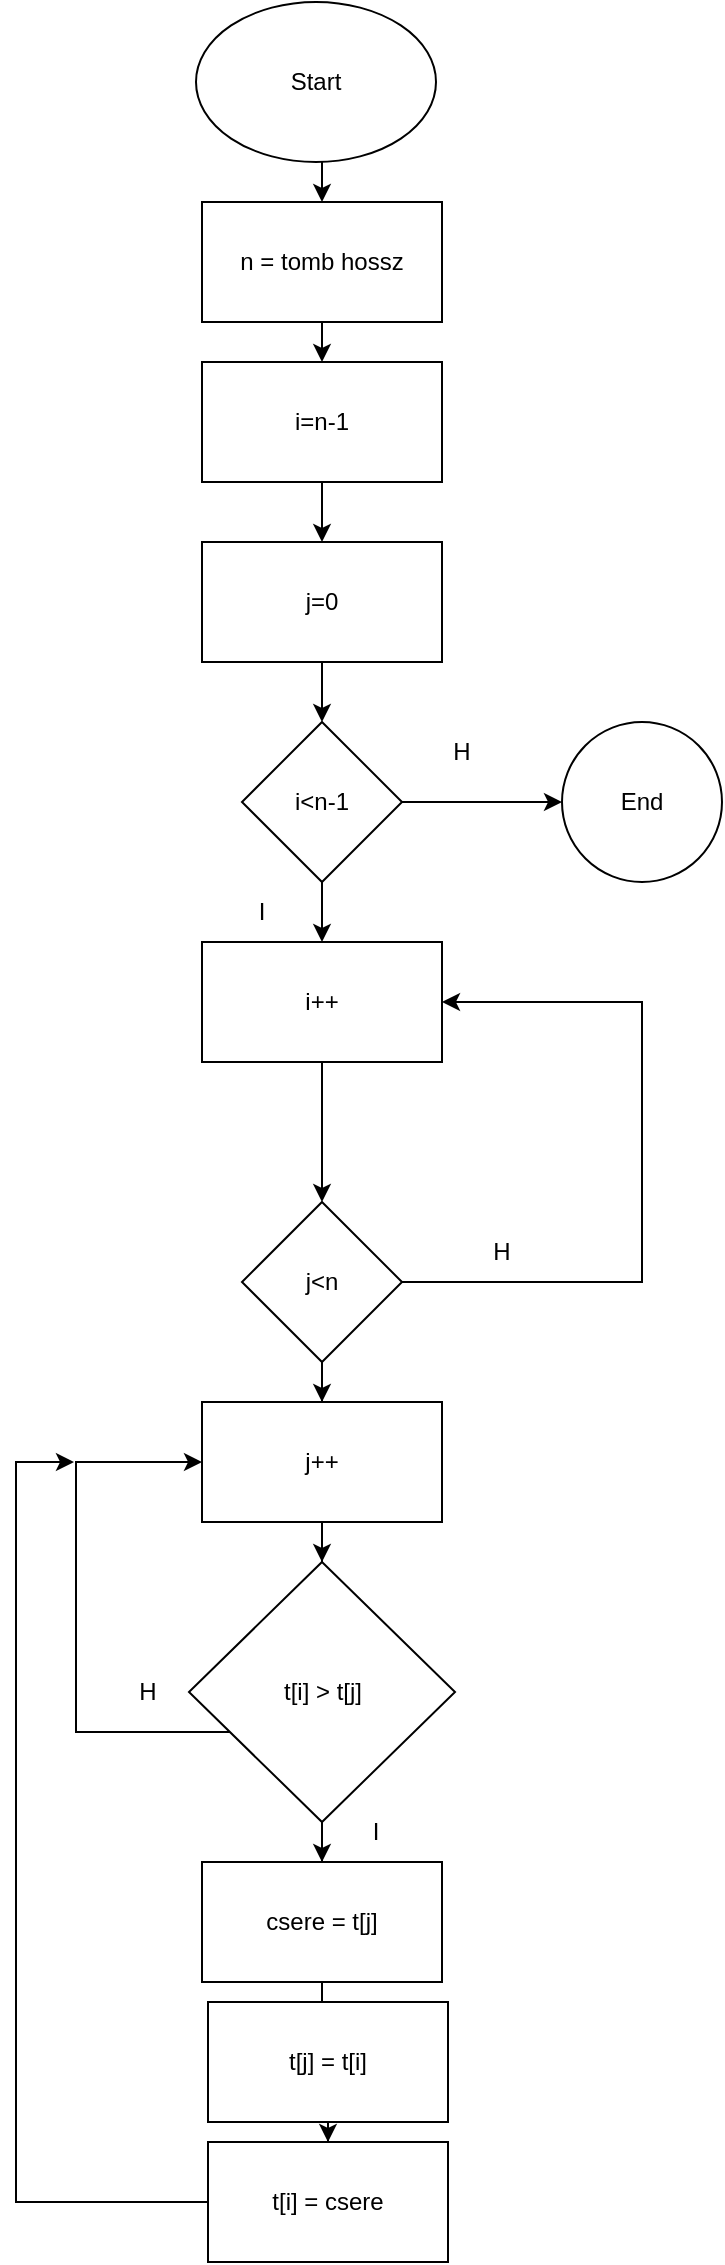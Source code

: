 <mxfile version="21.3.4" type="device">
  <diagram id="C5RBs43oDa-KdzZeNtuy" name="Page-1">
    <mxGraphModel dx="1434" dy="802" grid="1" gridSize="10" guides="1" tooltips="1" connect="1" arrows="1" fold="1" page="1" pageScale="1" pageWidth="827" pageHeight="1169" math="0" shadow="0">
      <root>
        <mxCell id="WIyWlLk6GJQsqaUBKTNV-0" />
        <mxCell id="WIyWlLk6GJQsqaUBKTNV-1" parent="WIyWlLk6GJQsqaUBKTNV-0" />
        <mxCell id="2juNwGn-K4WNFC6dW-3t-93" value="" style="edgeStyle=orthogonalEdgeStyle;rounded=0;orthogonalLoop=1;jettySize=auto;html=1;" edge="1" parent="WIyWlLk6GJQsqaUBKTNV-1" source="2juNwGn-K4WNFC6dW-3t-124" target="2juNwGn-K4WNFC6dW-3t-96">
          <mxGeometry relative="1" as="geometry">
            <Array as="points">
              <mxPoint x="254" y="180" />
              <mxPoint x="254" y="180" />
            </Array>
          </mxGeometry>
        </mxCell>
        <mxCell id="2juNwGn-K4WNFC6dW-3t-94" value="Start&lt;br&gt;" style="ellipse;whiteSpace=wrap;html=1;" vertex="1" parent="WIyWlLk6GJQsqaUBKTNV-1">
          <mxGeometry x="191" y="60" width="120" height="80" as="geometry" />
        </mxCell>
        <mxCell id="2juNwGn-K4WNFC6dW-3t-95" value="" style="edgeStyle=orthogonalEdgeStyle;rounded=0;orthogonalLoop=1;jettySize=auto;html=1;" edge="1" parent="WIyWlLk6GJQsqaUBKTNV-1" source="2juNwGn-K4WNFC6dW-3t-96" target="2juNwGn-K4WNFC6dW-3t-98">
          <mxGeometry relative="1" as="geometry" />
        </mxCell>
        <mxCell id="2juNwGn-K4WNFC6dW-3t-96" value="i=n-1" style="whiteSpace=wrap;html=1;" vertex="1" parent="WIyWlLk6GJQsqaUBKTNV-1">
          <mxGeometry x="194" y="240" width="120" height="60" as="geometry" />
        </mxCell>
        <mxCell id="2juNwGn-K4WNFC6dW-3t-97" value="" style="edgeStyle=orthogonalEdgeStyle;rounded=0;orthogonalLoop=1;jettySize=auto;html=1;" edge="1" parent="WIyWlLk6GJQsqaUBKTNV-1" source="2juNwGn-K4WNFC6dW-3t-98" target="2juNwGn-K4WNFC6dW-3t-101">
          <mxGeometry relative="1" as="geometry" />
        </mxCell>
        <mxCell id="2juNwGn-K4WNFC6dW-3t-98" value="j=0" style="whiteSpace=wrap;html=1;" vertex="1" parent="WIyWlLk6GJQsqaUBKTNV-1">
          <mxGeometry x="194" y="330" width="120" height="60" as="geometry" />
        </mxCell>
        <mxCell id="2juNwGn-K4WNFC6dW-3t-99" value="" style="edgeStyle=orthogonalEdgeStyle;rounded=0;orthogonalLoop=1;jettySize=auto;html=1;" edge="1" parent="WIyWlLk6GJQsqaUBKTNV-1" source="2juNwGn-K4WNFC6dW-3t-101" target="2juNwGn-K4WNFC6dW-3t-102">
          <mxGeometry relative="1" as="geometry" />
        </mxCell>
        <mxCell id="2juNwGn-K4WNFC6dW-3t-100" value="" style="edgeStyle=orthogonalEdgeStyle;rounded=0;orthogonalLoop=1;jettySize=auto;html=1;" edge="1" parent="WIyWlLk6GJQsqaUBKTNV-1" source="2juNwGn-K4WNFC6dW-3t-101" target="2juNwGn-K4WNFC6dW-3t-105">
          <mxGeometry relative="1" as="geometry" />
        </mxCell>
        <mxCell id="2juNwGn-K4WNFC6dW-3t-101" value="i&amp;lt;n-1" style="rhombus;whiteSpace=wrap;html=1;" vertex="1" parent="WIyWlLk6GJQsqaUBKTNV-1">
          <mxGeometry x="214" y="420" width="80" height="80" as="geometry" />
        </mxCell>
        <mxCell id="2juNwGn-K4WNFC6dW-3t-102" value="End&lt;br&gt;" style="ellipse;whiteSpace=wrap;html=1;" vertex="1" parent="WIyWlLk6GJQsqaUBKTNV-1">
          <mxGeometry x="374" y="420" width="80" height="80" as="geometry" />
        </mxCell>
        <mxCell id="2juNwGn-K4WNFC6dW-3t-103" value="H&lt;br&gt;" style="text;html=1;strokeColor=none;fillColor=none;align=center;verticalAlign=middle;whiteSpace=wrap;rounded=0;" vertex="1" parent="WIyWlLk6GJQsqaUBKTNV-1">
          <mxGeometry x="294" y="420" width="60" height="30" as="geometry" />
        </mxCell>
        <mxCell id="2juNwGn-K4WNFC6dW-3t-104" value="" style="edgeStyle=orthogonalEdgeStyle;rounded=0;orthogonalLoop=1;jettySize=auto;html=1;" edge="1" parent="WIyWlLk6GJQsqaUBKTNV-1" source="2juNwGn-K4WNFC6dW-3t-105" target="2juNwGn-K4WNFC6dW-3t-109">
          <mxGeometry relative="1" as="geometry" />
        </mxCell>
        <mxCell id="2juNwGn-K4WNFC6dW-3t-105" value="i++&lt;br&gt;" style="whiteSpace=wrap;html=1;" vertex="1" parent="WIyWlLk6GJQsqaUBKTNV-1">
          <mxGeometry x="194" y="530" width="120" height="60" as="geometry" />
        </mxCell>
        <mxCell id="2juNwGn-K4WNFC6dW-3t-106" value="I&lt;br&gt;" style="text;html=1;strokeColor=none;fillColor=none;align=center;verticalAlign=middle;whiteSpace=wrap;rounded=0;" vertex="1" parent="WIyWlLk6GJQsqaUBKTNV-1">
          <mxGeometry x="194" y="500" width="60" height="30" as="geometry" />
        </mxCell>
        <mxCell id="2juNwGn-K4WNFC6dW-3t-107" style="edgeStyle=orthogonalEdgeStyle;rounded=0;orthogonalLoop=1;jettySize=auto;html=1;entryX=1;entryY=0.5;entryDx=0;entryDy=0;" edge="1" parent="WIyWlLk6GJQsqaUBKTNV-1" source="2juNwGn-K4WNFC6dW-3t-109" target="2juNwGn-K4WNFC6dW-3t-105">
          <mxGeometry relative="1" as="geometry">
            <Array as="points">
              <mxPoint x="414" y="700" />
              <mxPoint x="414" y="560" />
            </Array>
          </mxGeometry>
        </mxCell>
        <mxCell id="2juNwGn-K4WNFC6dW-3t-108" value="" style="edgeStyle=orthogonalEdgeStyle;rounded=0;orthogonalLoop=1;jettySize=auto;html=1;" edge="1" parent="WIyWlLk6GJQsqaUBKTNV-1" source="2juNwGn-K4WNFC6dW-3t-109" target="2juNwGn-K4WNFC6dW-3t-112">
          <mxGeometry relative="1" as="geometry" />
        </mxCell>
        <mxCell id="2juNwGn-K4WNFC6dW-3t-109" value="j&amp;lt;n" style="rhombus;whiteSpace=wrap;html=1;" vertex="1" parent="WIyWlLk6GJQsqaUBKTNV-1">
          <mxGeometry x="214" y="660" width="80" height="80" as="geometry" />
        </mxCell>
        <mxCell id="2juNwGn-K4WNFC6dW-3t-110" value="H" style="text;html=1;strokeColor=none;fillColor=none;align=center;verticalAlign=middle;whiteSpace=wrap;rounded=0;" vertex="1" parent="WIyWlLk6GJQsqaUBKTNV-1">
          <mxGeometry x="314" y="670" width="60" height="30" as="geometry" />
        </mxCell>
        <mxCell id="2juNwGn-K4WNFC6dW-3t-111" value="" style="edgeStyle=orthogonalEdgeStyle;rounded=0;orthogonalLoop=1;jettySize=auto;html=1;" edge="1" parent="WIyWlLk6GJQsqaUBKTNV-1" source="2juNwGn-K4WNFC6dW-3t-112" target="2juNwGn-K4WNFC6dW-3t-115">
          <mxGeometry relative="1" as="geometry" />
        </mxCell>
        <mxCell id="2juNwGn-K4WNFC6dW-3t-112" value="j++" style="whiteSpace=wrap;html=1;" vertex="1" parent="WIyWlLk6GJQsqaUBKTNV-1">
          <mxGeometry x="194" y="760" width="120" height="60" as="geometry" />
        </mxCell>
        <mxCell id="2juNwGn-K4WNFC6dW-3t-113" value="" style="edgeStyle=orthogonalEdgeStyle;rounded=0;orthogonalLoop=1;jettySize=auto;html=1;" edge="1" parent="WIyWlLk6GJQsqaUBKTNV-1" source="2juNwGn-K4WNFC6dW-3t-115" target="2juNwGn-K4WNFC6dW-3t-117">
          <mxGeometry relative="1" as="geometry" />
        </mxCell>
        <mxCell id="2juNwGn-K4WNFC6dW-3t-114" style="edgeStyle=orthogonalEdgeStyle;rounded=0;orthogonalLoop=1;jettySize=auto;html=1;entryX=0;entryY=0.5;entryDx=0;entryDy=0;" edge="1" parent="WIyWlLk6GJQsqaUBKTNV-1" source="2juNwGn-K4WNFC6dW-3t-115" target="2juNwGn-K4WNFC6dW-3t-112">
          <mxGeometry relative="1" as="geometry">
            <mxPoint x="130" y="690" as="targetPoint" />
            <Array as="points">
              <mxPoint x="131" y="925" />
              <mxPoint x="131" y="790" />
            </Array>
          </mxGeometry>
        </mxCell>
        <mxCell id="2juNwGn-K4WNFC6dW-3t-115" value="t[i] &amp;gt; t[j]" style="rhombus;whiteSpace=wrap;html=1;" vertex="1" parent="WIyWlLk6GJQsqaUBKTNV-1">
          <mxGeometry x="187.5" y="840" width="133" height="130" as="geometry" />
        </mxCell>
        <mxCell id="2juNwGn-K4WNFC6dW-3t-116" value="" style="edgeStyle=orthogonalEdgeStyle;rounded=0;orthogonalLoop=1;jettySize=auto;html=1;" edge="1" parent="WIyWlLk6GJQsqaUBKTNV-1" source="2juNwGn-K4WNFC6dW-3t-117" target="2juNwGn-K4WNFC6dW-3t-119">
          <mxGeometry relative="1" as="geometry" />
        </mxCell>
        <mxCell id="2juNwGn-K4WNFC6dW-3t-117" value="csere = t[j]" style="whiteSpace=wrap;html=1;" vertex="1" parent="WIyWlLk6GJQsqaUBKTNV-1">
          <mxGeometry x="194" y="990" width="120" height="60" as="geometry" />
        </mxCell>
        <mxCell id="2juNwGn-K4WNFC6dW-3t-118" value="" style="edgeStyle=orthogonalEdgeStyle;rounded=0;orthogonalLoop=1;jettySize=auto;html=1;" edge="1" parent="WIyWlLk6GJQsqaUBKTNV-1" source="2juNwGn-K4WNFC6dW-3t-119" target="2juNwGn-K4WNFC6dW-3t-121">
          <mxGeometry relative="1" as="geometry" />
        </mxCell>
        <mxCell id="2juNwGn-K4WNFC6dW-3t-119" value="t[j] = t[i]" style="whiteSpace=wrap;html=1;" vertex="1" parent="WIyWlLk6GJQsqaUBKTNV-1">
          <mxGeometry x="197" y="1060" width="120" height="60" as="geometry" />
        </mxCell>
        <mxCell id="2juNwGn-K4WNFC6dW-3t-120" style="edgeStyle=orthogonalEdgeStyle;rounded=0;orthogonalLoop=1;jettySize=auto;html=1;" edge="1" parent="WIyWlLk6GJQsqaUBKTNV-1" source="2juNwGn-K4WNFC6dW-3t-121">
          <mxGeometry relative="1" as="geometry">
            <mxPoint x="130" y="790" as="targetPoint" />
            <Array as="points">
              <mxPoint x="101" y="1160" />
            </Array>
          </mxGeometry>
        </mxCell>
        <mxCell id="2juNwGn-K4WNFC6dW-3t-121" value="t[i] = csere" style="whiteSpace=wrap;html=1;" vertex="1" parent="WIyWlLk6GJQsqaUBKTNV-1">
          <mxGeometry x="197" y="1130" width="120" height="60" as="geometry" />
        </mxCell>
        <mxCell id="2juNwGn-K4WNFC6dW-3t-122" value="I&lt;br&gt;" style="text;html=1;strokeColor=none;fillColor=none;align=center;verticalAlign=middle;whiteSpace=wrap;rounded=0;" vertex="1" parent="WIyWlLk6GJQsqaUBKTNV-1">
          <mxGeometry x="251" y="960" width="60" height="30" as="geometry" />
        </mxCell>
        <mxCell id="2juNwGn-K4WNFC6dW-3t-123" value="H&lt;br&gt;" style="text;html=1;strokeColor=none;fillColor=none;align=center;verticalAlign=middle;whiteSpace=wrap;rounded=0;" vertex="1" parent="WIyWlLk6GJQsqaUBKTNV-1">
          <mxGeometry x="137" y="890" width="60" height="30" as="geometry" />
        </mxCell>
        <mxCell id="2juNwGn-K4WNFC6dW-3t-125" value="" style="edgeStyle=orthogonalEdgeStyle;rounded=0;orthogonalLoop=1;jettySize=auto;html=1;" edge="1" parent="WIyWlLk6GJQsqaUBKTNV-1" source="2juNwGn-K4WNFC6dW-3t-94" target="2juNwGn-K4WNFC6dW-3t-124">
          <mxGeometry relative="1" as="geometry">
            <mxPoint x="254" y="150" as="sourcePoint" />
            <mxPoint x="254" y="240" as="targetPoint" />
            <Array as="points">
              <mxPoint x="254" y="150" />
              <mxPoint x="254" y="150" />
            </Array>
          </mxGeometry>
        </mxCell>
        <mxCell id="2juNwGn-K4WNFC6dW-3t-124" value="n = tomb hossz" style="rounded=0;whiteSpace=wrap;html=1;" vertex="1" parent="WIyWlLk6GJQsqaUBKTNV-1">
          <mxGeometry x="194" y="160" width="120" height="60" as="geometry" />
        </mxCell>
      </root>
    </mxGraphModel>
  </diagram>
</mxfile>
